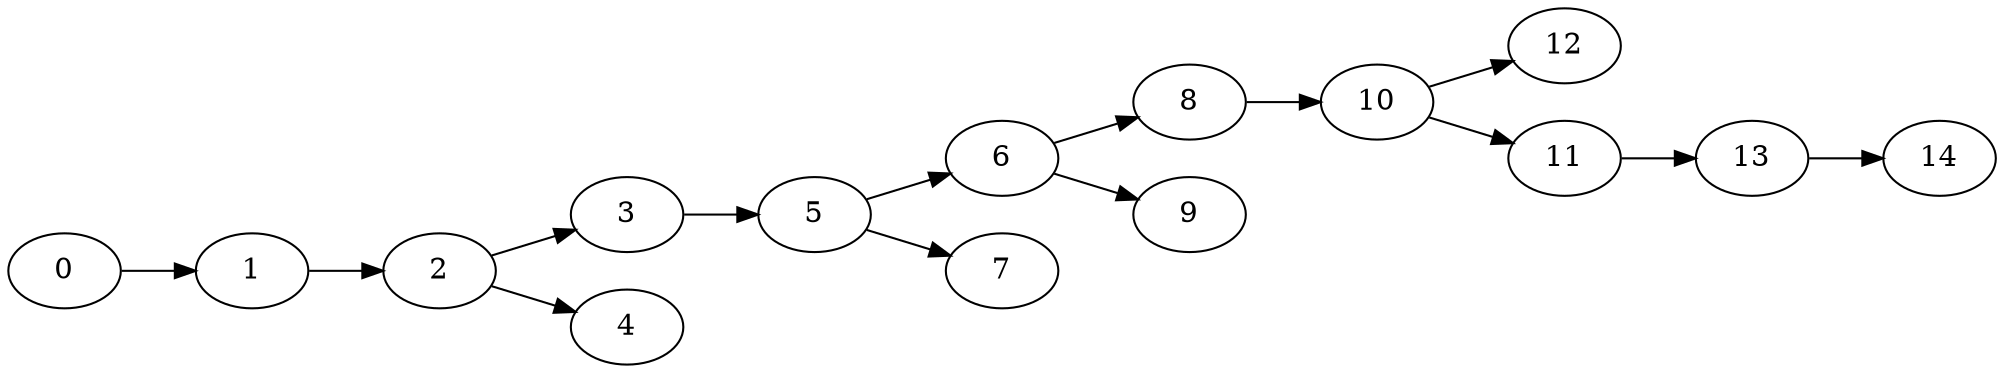 digraph G { 
rankdir="LR";

	0 -> 1
	1 -> 2
	2 -> 3
	2 -> 4
	3 -> 5
	5 -> 6
	5 -> 7
	6 -> 8
	6 -> 9
	8 -> 10
	10 -> 12
	10 -> 11
	11 -> 13
	13 -> 14

}